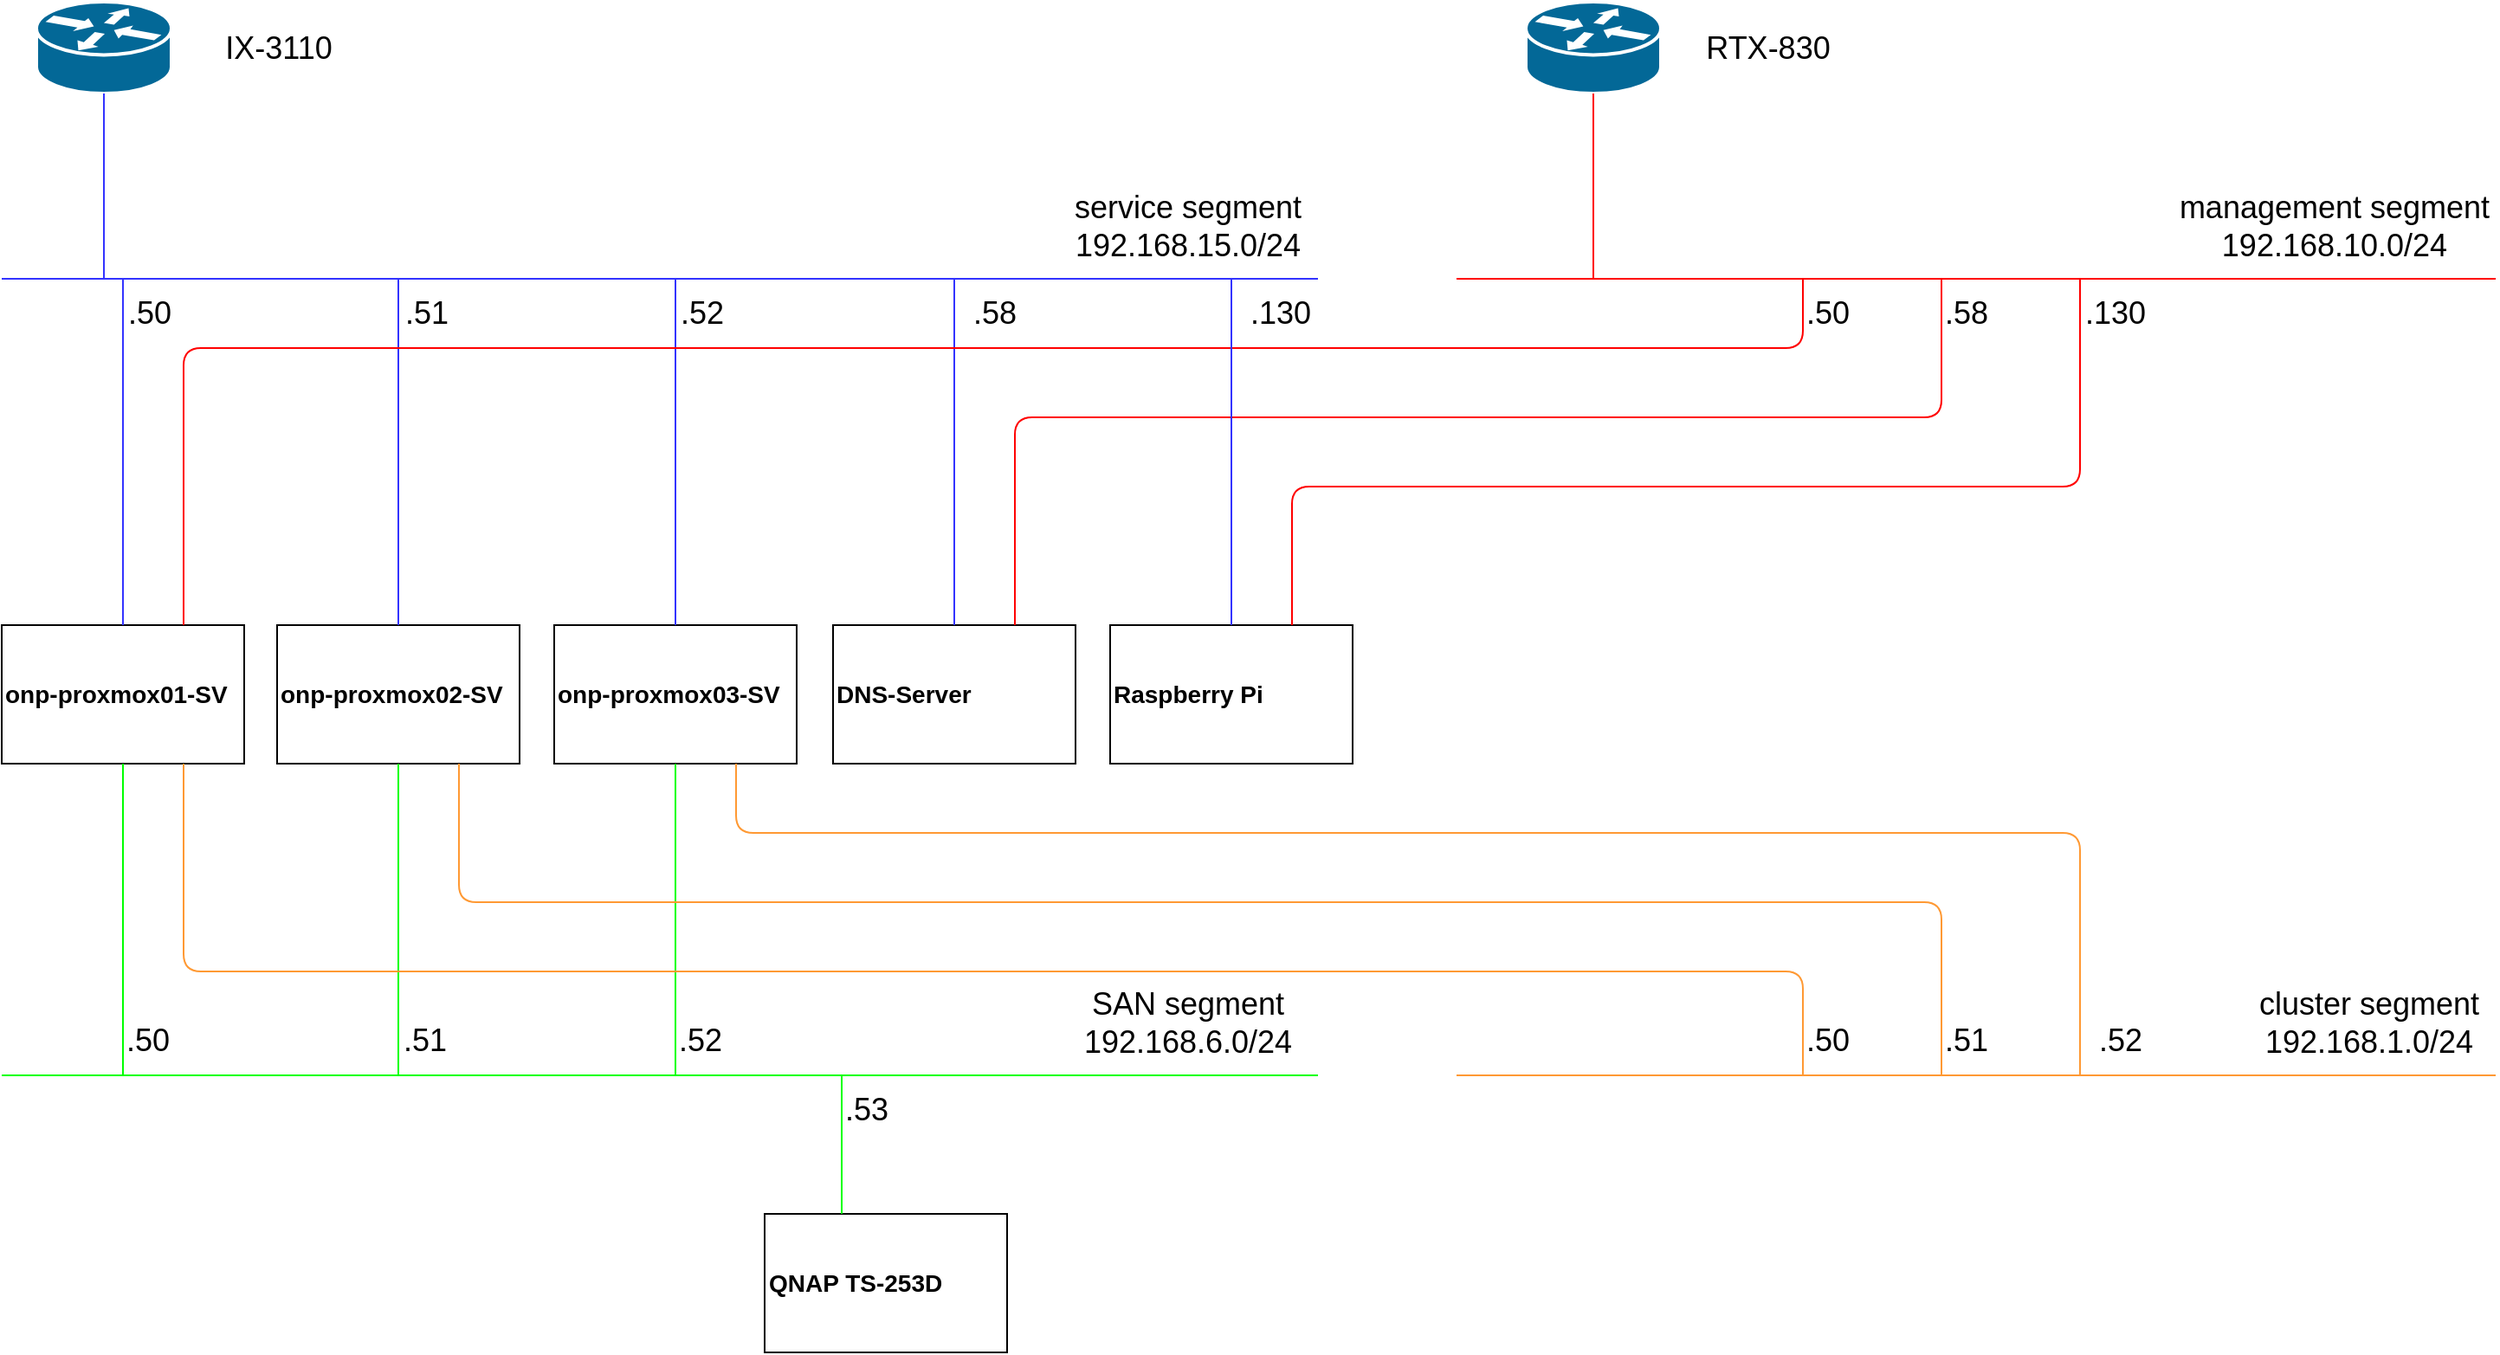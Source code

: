 <mxfile version="13.9.9" type="device"><diagram id="RY06dg6TurpcGWkUvZI3" name="ページ1"><mxGraphModel dx="3069" dy="1096" grid="1" gridSize="10" guides="1" tooltips="1" connect="1" arrows="1" fold="1" page="1" pageScale="1" pageWidth="827" pageHeight="1169" math="0" shadow="0"><root><mxCell id="0"/><mxCell id="1" parent="0"/><mxCell id="xFIkCCg_5AFE3bHfhWyh-1" value="" style="shape=mxgraph.cisco.routers.router;html=1;pointerEvents=1;dashed=0;fillColor=#036897;strokeColor=#ffffff;strokeWidth=2;verticalLabelPosition=bottom;verticalAlign=top;align=center;outlineConnect=0;" parent="1" vertex="1"><mxGeometry x="60" y="120" width="78" height="53" as="geometry"/></mxCell><mxCell id="xFIkCCg_5AFE3bHfhWyh-2" value="&lt;font style=&quot;font-size: 18px&quot;&gt;IX-3110&lt;/font&gt;" style="text;html=1;strokeColor=none;fillColor=none;align=center;verticalAlign=middle;whiteSpace=wrap;rounded=0;" parent="1" vertex="1"><mxGeometry x="150" y="136.5" width="100" height="20" as="geometry"/></mxCell><mxCell id="xFIkCCg_5AFE3bHfhWyh-3" value="" style="shape=mxgraph.cisco.routers.router;html=1;pointerEvents=1;dashed=0;fillColor=#036897;strokeColor=#ffffff;strokeWidth=2;verticalLabelPosition=bottom;verticalAlign=top;align=center;outlineConnect=0;" parent="1" vertex="1"><mxGeometry x="920" y="120" width="78" height="53" as="geometry"/></mxCell><mxCell id="xFIkCCg_5AFE3bHfhWyh-4" value="&lt;span style=&quot;font-size: 18px&quot;&gt;RTX-830&lt;/span&gt;" style="text;html=1;strokeColor=none;fillColor=none;align=center;verticalAlign=middle;whiteSpace=wrap;rounded=0;" parent="1" vertex="1"><mxGeometry x="1010" y="136.5" width="100" height="20" as="geometry"/></mxCell><mxCell id="xFIkCCg_5AFE3bHfhWyh-6" value="" style="endArrow=none;html=1;strokeColor=#00FF00;" parent="1" edge="1"><mxGeometry width="50" height="50" relative="1" as="geometry"><mxPoint x="40" y="740" as="sourcePoint"/><mxPoint x="800" y="740" as="targetPoint"/></mxGeometry></mxCell><mxCell id="xFIkCCg_5AFE3bHfhWyh-7" value="" style="endArrow=none;html=1;exitX=0.5;exitY=1;exitDx=0;exitDy=0;exitPerimeter=0;fillColor=#33FF33;strokeColor=#3333FF;" parent="1" source="xFIkCCg_5AFE3bHfhWyh-1" edge="1"><mxGeometry width="50" height="50" relative="1" as="geometry"><mxPoint x="50" y="290" as="sourcePoint"/><mxPoint x="99" y="280" as="targetPoint"/></mxGeometry></mxCell><mxCell id="xFIkCCg_5AFE3bHfhWyh-8" value="" style="endArrow=none;html=1;exitX=0.5;exitY=1;exitDx=0;exitDy=0;exitPerimeter=0;strokeColor=#FF0000;" parent="1" source="xFIkCCg_5AFE3bHfhWyh-3" edge="1"><mxGeometry width="50" height="50" relative="1" as="geometry"><mxPoint x="599" y="183" as="sourcePoint"/><mxPoint x="959" y="280" as="targetPoint"/></mxGeometry></mxCell><mxCell id="xFIkCCg_5AFE3bHfhWyh-9" value="&lt;font style=&quot;font-size: 18px&quot;&gt;management segment&lt;br&gt;192.168.10.0/24&lt;/font&gt;" style="text;html=1;strokeColor=none;fillColor=none;align=center;verticalAlign=middle;whiteSpace=wrap;rounded=0;" parent="1" vertex="1"><mxGeometry x="1291.5" y="240" width="190" height="20" as="geometry"/></mxCell><mxCell id="xFIkCCg_5AFE3bHfhWyh-11" value="&lt;font style=&quot;font-size: 18px&quot;&gt;service segment&lt;br&gt;192.168.15.0/24&lt;/font&gt;" style="text;html=1;strokeColor=none;fillColor=none;align=center;verticalAlign=middle;whiteSpace=wrap;rounded=0;" parent="1" vertex="1"><mxGeometry x="650" y="240" width="150" height="20" as="geometry"/></mxCell><mxCell id="xFIkCCg_5AFE3bHfhWyh-14" value="&lt;font style=&quot;font-size: 18px&quot;&gt;SAN segment&lt;br&gt;192.168.6.0/24&lt;/font&gt;" style="text;html=1;strokeColor=none;fillColor=none;align=center;verticalAlign=middle;whiteSpace=wrap;rounded=0;" parent="1" vertex="1"><mxGeometry x="665" y="700" width="120" height="20" as="geometry"/></mxCell><mxCell id="xFIkCCg_5AFE3bHfhWyh-15" value="" style="endArrow=none;html=1;strokeColor=#3333FF;" parent="1" edge="1"><mxGeometry width="50" height="50" relative="1" as="geometry"><mxPoint x="40" y="280" as="sourcePoint"/><mxPoint x="800" y="280" as="targetPoint"/></mxGeometry></mxCell><mxCell id="xFIkCCg_5AFE3bHfhWyh-16" value="" style="endArrow=none;html=1;strokeColor=#FF0000;" parent="1" edge="1"><mxGeometry width="50" height="50" relative="1" as="geometry"><mxPoint x="880" y="280" as="sourcePoint"/><mxPoint x="1480" y="280" as="targetPoint"/></mxGeometry></mxCell><mxCell id="xFIkCCg_5AFE3bHfhWyh-17" value="&lt;b&gt;&lt;font style=&quot;font-size: 14px&quot;&gt;onp-proxmox01-SV&lt;/font&gt;&lt;/b&gt;" style="rounded=0;whiteSpace=wrap;html=1;align=left;" parent="1" vertex="1"><mxGeometry x="40" y="480" width="140" height="80" as="geometry"/></mxCell><mxCell id="xFIkCCg_5AFE3bHfhWyh-18" value="&lt;b&gt;&lt;font style=&quot;font-size: 14px&quot;&gt;onp-proxmox02-SV&lt;/font&gt;&lt;/b&gt;" style="rounded=0;whiteSpace=wrap;html=1;align=left;" parent="1" vertex="1"><mxGeometry x="199" y="480" width="140" height="80" as="geometry"/></mxCell><mxCell id="xFIkCCg_5AFE3bHfhWyh-19" value="&lt;b&gt;&lt;font style=&quot;font-size: 14px&quot;&gt;onp-proxmox03-SV&lt;/font&gt;&lt;/b&gt;" style="rounded=0;whiteSpace=wrap;html=1;align=left;" parent="1" vertex="1"><mxGeometry x="359" y="480" width="140" height="80" as="geometry"/></mxCell><mxCell id="xFIkCCg_5AFE3bHfhWyh-20" value="" style="endArrow=none;html=1;exitX=0.5;exitY=0;exitDx=0;exitDy=0;strokeColor=#3333FF;" parent="1" source="xFIkCCg_5AFE3bHfhWyh-17" edge="1"><mxGeometry width="50" height="50" relative="1" as="geometry"><mxPoint x="50" y="290" as="sourcePoint"/><mxPoint x="110" y="280" as="targetPoint"/></mxGeometry></mxCell><mxCell id="xFIkCCg_5AFE3bHfhWyh-21" value="" style="endArrow=none;html=1;entryX=0.5;entryY=0;entryDx=0;entryDy=0;strokeColor=#3333FF;" parent="1" target="xFIkCCg_5AFE3bHfhWyh-18" edge="1"><mxGeometry width="50" height="50" relative="1" as="geometry"><mxPoint x="269" y="280" as="sourcePoint"/><mxPoint x="120" y="290" as="targetPoint"/></mxGeometry></mxCell><mxCell id="xFIkCCg_5AFE3bHfhWyh-22" value="" style="endArrow=none;html=1;entryX=0.5;entryY=0;entryDx=0;entryDy=0;strokeColor=#3333FF;" parent="1" target="xFIkCCg_5AFE3bHfhWyh-19" edge="1"><mxGeometry width="50" height="50" relative="1" as="geometry"><mxPoint x="429" y="280" as="sourcePoint"/><mxPoint x="130" y="300" as="targetPoint"/></mxGeometry></mxCell><mxCell id="xFIkCCg_5AFE3bHfhWyh-23" value="&lt;font style=&quot;font-size: 18px&quot;&gt;.50&lt;/font&gt;" style="text;html=1;strokeColor=none;fillColor=none;align=left;verticalAlign=middle;whiteSpace=wrap;rounded=0;" parent="1" vertex="1"><mxGeometry x="110.5" y="290" width="51" height="20" as="geometry"/></mxCell><mxCell id="xFIkCCg_5AFE3bHfhWyh-24" value="&lt;font style=&quot;font-size: 18px&quot;&gt;.51&lt;/font&gt;" style="text;html=1;strokeColor=none;fillColor=none;align=left;verticalAlign=middle;whiteSpace=wrap;rounded=0;" parent="1" vertex="1"><mxGeometry x="270.5" y="290" width="51" height="20" as="geometry"/></mxCell><mxCell id="xFIkCCg_5AFE3bHfhWyh-25" value="&lt;font style=&quot;font-size: 18px&quot;&gt;.52&lt;/font&gt;" style="text;html=1;strokeColor=none;fillColor=none;align=left;verticalAlign=middle;whiteSpace=wrap;rounded=0;" parent="1" vertex="1"><mxGeometry x="429.5" y="290" width="51" height="20" as="geometry"/></mxCell><mxCell id="xFIkCCg_5AFE3bHfhWyh-26" value="" style="endArrow=none;html=1;entryX=0.5;entryY=1;entryDx=0;entryDy=0;strokeColor=#00FF00;" parent="1" target="xFIkCCg_5AFE3bHfhWyh-17" edge="1"><mxGeometry width="50" height="50" relative="1" as="geometry"><mxPoint x="110" y="740" as="sourcePoint"/><mxPoint x="90" y="580" as="targetPoint"/></mxGeometry></mxCell><mxCell id="xFIkCCg_5AFE3bHfhWyh-27" value="" style="endArrow=none;html=1;exitX=0.5;exitY=1;exitDx=0;exitDy=0;strokeColor=#00FF00;" parent="1" source="xFIkCCg_5AFE3bHfhWyh-18" edge="1"><mxGeometry width="50" height="50" relative="1" as="geometry"><mxPoint x="259" y="560" as="sourcePoint"/><mxPoint x="269" y="740" as="targetPoint"/></mxGeometry></mxCell><mxCell id="xFIkCCg_5AFE3bHfhWyh-28" value="" style="endArrow=none;html=1;exitX=0.5;exitY=1;exitDx=0;exitDy=0;strokeColor=#00FF00;" parent="1" source="xFIkCCg_5AFE3bHfhWyh-19" edge="1"><mxGeometry width="50" height="50" relative="1" as="geometry"><mxPoint x="419" y="560" as="sourcePoint"/><mxPoint x="429" y="740" as="targetPoint"/></mxGeometry></mxCell><mxCell id="xFIkCCg_5AFE3bHfhWyh-29" value="&lt;font style=&quot;font-size: 18px&quot;&gt;.50&lt;/font&gt;" style="text;html=1;strokeColor=none;fillColor=none;align=left;verticalAlign=middle;whiteSpace=wrap;rounded=0;" parent="1" vertex="1"><mxGeometry x="110" y="710" width="51" height="20" as="geometry"/></mxCell><mxCell id="xFIkCCg_5AFE3bHfhWyh-30" value="&lt;font style=&quot;font-size: 18px&quot;&gt;.51&lt;/font&gt;" style="text;html=1;strokeColor=none;fillColor=none;align=left;verticalAlign=middle;whiteSpace=wrap;rounded=0;" parent="1" vertex="1"><mxGeometry x="270" y="710" width="51" height="20" as="geometry"/></mxCell><mxCell id="xFIkCCg_5AFE3bHfhWyh-31" value="&lt;font style=&quot;font-size: 18px&quot;&gt;.52&lt;/font&gt;" style="text;html=1;strokeColor=none;fillColor=none;align=left;verticalAlign=middle;whiteSpace=wrap;rounded=0;" parent="1" vertex="1"><mxGeometry x="429" y="710" width="51" height="20" as="geometry"/></mxCell><mxCell id="xFIkCCg_5AFE3bHfhWyh-33" value="&lt;span style=&quot;text-align: center&quot;&gt;&lt;font style=&quot;font-size: 14px&quot;&gt;&lt;b&gt;QNAP TS-253D&lt;/b&gt;&lt;/font&gt;&lt;/span&gt;" style="rounded=0;whiteSpace=wrap;html=1;align=left;" parent="1" vertex="1"><mxGeometry x="480.5" y="820" width="140" height="80" as="geometry"/></mxCell><mxCell id="xFIkCCg_5AFE3bHfhWyh-34" value="" style="endArrow=none;html=1;entryX=0.5;entryY=1;entryDx=0;entryDy=0;strokeColor=#00FF00;" parent="1" edge="1"><mxGeometry width="50" height="50" relative="1" as="geometry"><mxPoint x="525" y="820" as="sourcePoint"/><mxPoint x="525" y="740" as="targetPoint"/></mxGeometry></mxCell><mxCell id="xFIkCCg_5AFE3bHfhWyh-35" value="&lt;font style=&quot;font-size: 18px&quot;&gt;.53&lt;/font&gt;" style="text;html=1;strokeColor=none;fillColor=none;align=left;verticalAlign=middle;whiteSpace=wrap;rounded=0;" parent="1" vertex="1"><mxGeometry x="525" y="750" width="51" height="20" as="geometry"/></mxCell><mxCell id="xFIkCCg_5AFE3bHfhWyh-40" value="&lt;font style=&quot;font-size: 18px&quot;&gt;.50&lt;/font&gt;" style="text;html=1;strokeColor=none;fillColor=none;align=left;verticalAlign=middle;whiteSpace=wrap;rounded=0;" parent="1" vertex="1"><mxGeometry x="1080" y="290" width="51" height="20" as="geometry"/></mxCell><mxCell id="xFIkCCg_5AFE3bHfhWyh-43" value="&lt;span style=&quot;font-size: 14px&quot;&gt;&lt;b&gt;DNS-Server&lt;/b&gt;&lt;/span&gt;" style="rounded=0;whiteSpace=wrap;html=1;align=left;" parent="1" vertex="1"><mxGeometry x="520" y="480" width="140" height="80" as="geometry"/></mxCell><mxCell id="xFIkCCg_5AFE3bHfhWyh-44" value="" style="endArrow=none;html=1;entryX=0.5;entryY=0;entryDx=0;entryDy=0;strokeColor=#3333FF;" parent="1" target="xFIkCCg_5AFE3bHfhWyh-43" edge="1"><mxGeometry width="50" height="50" relative="1" as="geometry"><mxPoint x="590" y="280" as="sourcePoint"/><mxPoint x="439" y="490.0" as="targetPoint"/></mxGeometry></mxCell><mxCell id="xFIkCCg_5AFE3bHfhWyh-45" value="&lt;font style=&quot;font-size: 18px&quot;&gt;.58&lt;/font&gt;" style="text;html=1;strokeColor=none;fillColor=none;align=left;verticalAlign=middle;whiteSpace=wrap;rounded=0;" parent="1" vertex="1"><mxGeometry x="599" y="290" width="51" height="20" as="geometry"/></mxCell><mxCell id="xFIkCCg_5AFE3bHfhWyh-47" value="" style="endArrow=none;html=1;strokeColor=#FF0000;fillColor=#33FF33;edgeStyle=orthogonalEdgeStyle;exitX=0.75;exitY=0;exitDx=0;exitDy=0;" parent="1" source="xFIkCCg_5AFE3bHfhWyh-17" edge="1"><mxGeometry width="50" height="50" relative="1" as="geometry"><mxPoint x="145" y="480.0" as="sourcePoint"/><mxPoint x="1080" y="280" as="targetPoint"/><Array as="points"><mxPoint x="145" y="320"/><mxPoint x="1080" y="320"/></Array></mxGeometry></mxCell><mxCell id="xFIkCCg_5AFE3bHfhWyh-48" value="" style="endArrow=none;html=1;strokeColor=#FF0000;fillColor=#33FF33;exitX=0.75;exitY=0;exitDx=0;exitDy=0;edgeStyle=orthogonalEdgeStyle;" parent="1" source="xFIkCCg_5AFE3bHfhWyh-43" edge="1"><mxGeometry width="50" height="50" relative="1" as="geometry"><mxPoint x="465.6" y="487.6" as="sourcePoint"/><mxPoint x="1160" y="280" as="targetPoint"/><Array as="points"><mxPoint x="625" y="360"/><mxPoint x="1160" y="360"/></Array></mxGeometry></mxCell><mxCell id="xFIkCCg_5AFE3bHfhWyh-49" value="&lt;font style=&quot;font-size: 18px&quot;&gt;.58&lt;/font&gt;" style="text;html=1;strokeColor=none;fillColor=none;align=left;verticalAlign=middle;whiteSpace=wrap;rounded=0;" parent="1" vertex="1"><mxGeometry x="1160" y="290" width="51" height="20" as="geometry"/></mxCell><mxCell id="xFIkCCg_5AFE3bHfhWyh-50" value="&lt;span style=&quot;font-size: 14px&quot;&gt;&lt;b&gt;Raspberry Pi&lt;/b&gt;&lt;/span&gt;" style="rounded=0;whiteSpace=wrap;html=1;align=left;" parent="1" vertex="1"><mxGeometry x="680" y="480" width="140" height="80" as="geometry"/></mxCell><mxCell id="xFIkCCg_5AFE3bHfhWyh-51" value="" style="endArrow=none;html=1;strokeColor=#3333FF;" parent="1" target="xFIkCCg_5AFE3bHfhWyh-50" edge="1"><mxGeometry width="50" height="50" relative="1" as="geometry"><mxPoint x="750" y="280" as="sourcePoint"/><mxPoint x="750" y="480.0" as="targetPoint"/></mxGeometry></mxCell><mxCell id="xFIkCCg_5AFE3bHfhWyh-52" value="&lt;font style=&quot;font-size: 18px&quot;&gt;.130&lt;/font&gt;" style="text;html=1;strokeColor=none;fillColor=none;align=left;verticalAlign=middle;whiteSpace=wrap;rounded=0;" parent="1" vertex="1"><mxGeometry x="759" y="290" width="51" height="20" as="geometry"/></mxCell><mxCell id="xFIkCCg_5AFE3bHfhWyh-54" value="&lt;font style=&quot;font-size: 18px&quot;&gt;.130&lt;/font&gt;" style="text;html=1;strokeColor=none;fillColor=none;align=left;verticalAlign=middle;whiteSpace=wrap;rounded=0;" parent="1" vertex="1"><mxGeometry x="1240.5" y="290" width="51" height="20" as="geometry"/></mxCell><mxCell id="xFIkCCg_5AFE3bHfhWyh-55" value="" style="endArrow=none;html=1;strokeColor=#FF0000;fillColor=#33FF33;exitX=0.75;exitY=0;exitDx=0;exitDy=0;edgeStyle=orthogonalEdgeStyle;" parent="1" source="xFIkCCg_5AFE3bHfhWyh-50" edge="1"><mxGeometry width="50" height="50" relative="1" as="geometry"><mxPoint x="820" y="520.0" as="sourcePoint"/><mxPoint x="1240" y="280" as="targetPoint"/><Array as="points"><mxPoint x="785" y="400"/><mxPoint x="1240" y="400"/></Array></mxGeometry></mxCell><mxCell id="cJc1LpYXuGAtwqQNl21R-1" value="" style="endArrow=none;html=1;strokeColor=#FF9933;" parent="1" edge="1"><mxGeometry width="50" height="50" relative="1" as="geometry"><mxPoint x="880" y="740" as="sourcePoint"/><mxPoint x="1480" y="740" as="targetPoint"/></mxGeometry></mxCell><mxCell id="cJc1LpYXuGAtwqQNl21R-3" value="" style="endArrow=none;html=1;strokeColor=#FF9933;exitX=0.75;exitY=1;exitDx=0;exitDy=0;edgeStyle=orthogonalEdgeStyle;" parent="1" source="xFIkCCg_5AFE3bHfhWyh-17" edge="1"><mxGeometry width="50" height="50" relative="1" as="geometry"><mxPoint x="560" y="550" as="sourcePoint"/><mxPoint x="1080" y="740" as="targetPoint"/><Array as="points"><mxPoint x="145" y="680"/><mxPoint x="1080" y="680"/></Array></mxGeometry></mxCell><mxCell id="cJc1LpYXuGAtwqQNl21R-4" value="" style="endArrow=none;html=1;strokeColor=#FF9933;exitX=0.75;exitY=1;exitDx=0;exitDy=0;edgeStyle=orthogonalEdgeStyle;" parent="1" source="xFIkCCg_5AFE3bHfhWyh-18" edge="1"><mxGeometry width="50" height="50" relative="1" as="geometry"><mxPoint x="155" y="570" as="sourcePoint"/><mxPoint x="1160" y="740" as="targetPoint"/><Array as="points"><mxPoint x="304" y="640"/><mxPoint x="1160" y="640"/></Array></mxGeometry></mxCell><mxCell id="cJc1LpYXuGAtwqQNl21R-5" value="" style="endArrow=none;html=1;strokeColor=#FF9933;exitX=0.75;exitY=1;exitDx=0;exitDy=0;edgeStyle=orthogonalEdgeStyle;" parent="1" source="xFIkCCg_5AFE3bHfhWyh-19" edge="1"><mxGeometry width="50" height="50" relative="1" as="geometry"><mxPoint x="314" y="570" as="sourcePoint"/><mxPoint x="1240" y="740" as="targetPoint"/><Array as="points"><mxPoint x="464" y="600"/><mxPoint x="1240" y="600"/></Array></mxGeometry></mxCell><mxCell id="cJc1LpYXuGAtwqQNl21R-6" value="&lt;font style=&quot;font-size: 18px&quot;&gt;cluster segment&lt;br&gt;192.168.1.0/24&lt;/font&gt;" style="text;html=1;strokeColor=none;fillColor=none;align=center;verticalAlign=middle;whiteSpace=wrap;rounded=0;" parent="1" vertex="1"><mxGeometry x="1331.5" y="700" width="150" height="20" as="geometry"/></mxCell><mxCell id="cJc1LpYXuGAtwqQNl21R-10" value="&lt;font style=&quot;font-size: 18px&quot;&gt;.50&lt;/font&gt;" style="text;html=1;strokeColor=none;fillColor=none;align=left;verticalAlign=middle;whiteSpace=wrap;rounded=0;" parent="1" vertex="1"><mxGeometry x="1080" y="710" width="51" height="20" as="geometry"/></mxCell><mxCell id="cJc1LpYXuGAtwqQNl21R-11" value="&lt;font style=&quot;font-size: 18px&quot;&gt;.51&lt;/font&gt;" style="text;html=1;strokeColor=none;fillColor=none;align=left;verticalAlign=middle;whiteSpace=wrap;rounded=0;" parent="1" vertex="1"><mxGeometry x="1160" y="710" width="51" height="20" as="geometry"/></mxCell><mxCell id="cJc1LpYXuGAtwqQNl21R-12" value="&lt;font style=&quot;font-size: 18px&quot;&gt;.52&lt;/font&gt;" style="text;html=1;strokeColor=none;fillColor=none;align=left;verticalAlign=middle;whiteSpace=wrap;rounded=0;" parent="1" vertex="1"><mxGeometry x="1249" y="710" width="51" height="20" as="geometry"/></mxCell></root></mxGraphModel></diagram></mxfile>